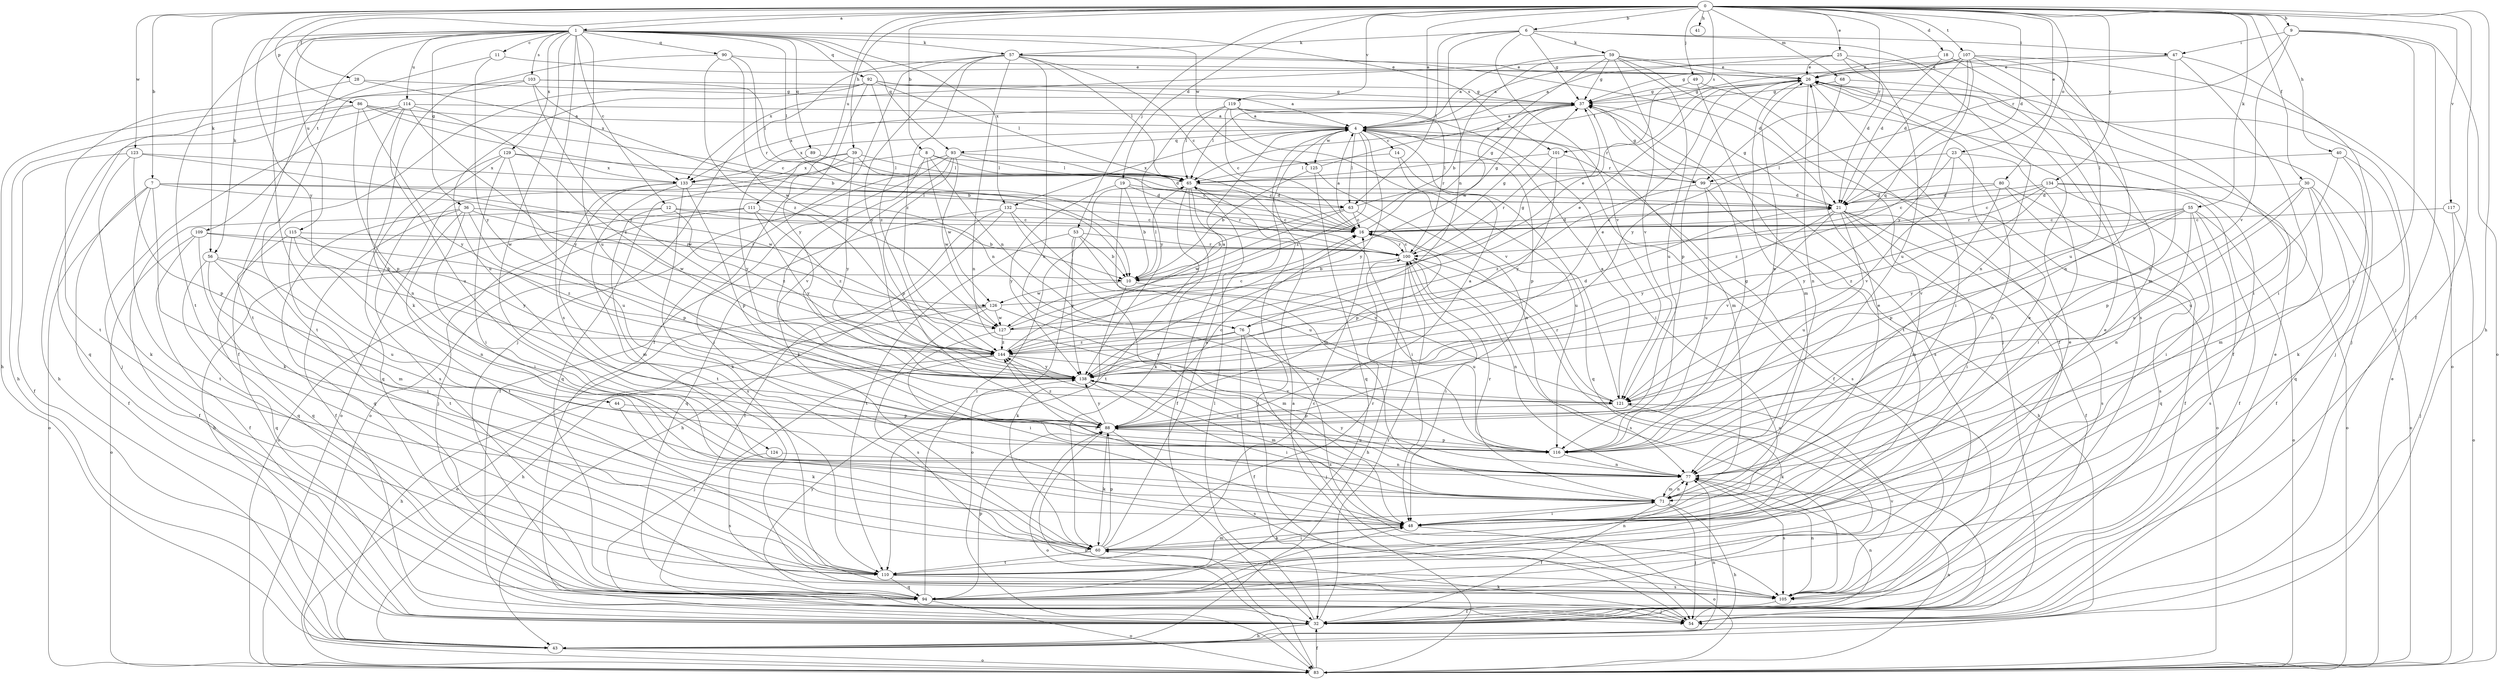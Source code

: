 strict digraph  {
0;
1;
4;
6;
7;
8;
9;
10;
11;
12;
14;
16;
18;
19;
21;
23;
25;
26;
28;
30;
32;
36;
37;
39;
40;
41;
43;
44;
47;
48;
49;
53;
54;
55;
56;
57;
59;
60;
63;
65;
68;
71;
76;
77;
80;
83;
86;
88;
89;
90;
92;
93;
94;
99;
100;
101;
103;
105;
107;
109;
110;
111;
114;
115;
116;
117;
119;
121;
123;
124;
125;
126;
127;
129;
132;
133;
134;
138;
144;
0 -> 1  [label=a];
0 -> 4  [label=a];
0 -> 6  [label=b];
0 -> 7  [label=b];
0 -> 8  [label=b];
0 -> 9  [label=b];
0 -> 18  [label=d];
0 -> 19  [label=d];
0 -> 21  [label=d];
0 -> 23  [label=e];
0 -> 25  [label=e];
0 -> 28  [label=f];
0 -> 30  [label=f];
0 -> 32  [label=f];
0 -> 39  [label=h];
0 -> 40  [label=h];
0 -> 41  [label=h];
0 -> 43  [label=h];
0 -> 49  [label=j];
0 -> 53  [label=j];
0 -> 55  [label=k];
0 -> 56  [label=k];
0 -> 68  [label=m];
0 -> 80  [label=o];
0 -> 86  [label=p];
0 -> 99  [label=r];
0 -> 101  [label=s];
0 -> 107  [label=t];
0 -> 111  [label=u];
0 -> 117  [label=v];
0 -> 119  [label=v];
0 -> 123  [label=w];
0 -> 134  [label=y];
0 -> 138  [label=y];
1 -> 11  [label=c];
1 -> 12  [label=c];
1 -> 36  [label=g];
1 -> 44  [label=i];
1 -> 56  [label=k];
1 -> 57  [label=k];
1 -> 63  [label=l];
1 -> 89  [label=q];
1 -> 90  [label=q];
1 -> 92  [label=q];
1 -> 93  [label=q];
1 -> 101  [label=s];
1 -> 103  [label=s];
1 -> 105  [label=s];
1 -> 109  [label=t];
1 -> 110  [label=t];
1 -> 114  [label=u];
1 -> 115  [label=u];
1 -> 116  [label=u];
1 -> 124  [label=w];
1 -> 125  [label=w];
1 -> 129  [label=x];
1 -> 132  [label=x];
4 -> 14  [label=c];
4 -> 32  [label=f];
4 -> 63  [label=l];
4 -> 88  [label=p];
4 -> 93  [label=q];
4 -> 99  [label=r];
4 -> 125  [label=w];
4 -> 132  [label=x];
4 -> 133  [label=x];
4 -> 138  [label=y];
4 -> 144  [label=z];
6 -> 37  [label=g];
6 -> 47  [label=i];
6 -> 57  [label=k];
6 -> 59  [label=k];
6 -> 63  [label=l];
6 -> 76  [label=n];
6 -> 105  [label=s];
6 -> 121  [label=v];
7 -> 32  [label=f];
7 -> 60  [label=k];
7 -> 63  [label=l];
7 -> 76  [label=n];
7 -> 83  [label=o];
7 -> 110  [label=t];
7 -> 126  [label=w];
8 -> 60  [label=k];
8 -> 65  [label=l];
8 -> 76  [label=n];
8 -> 83  [label=o];
8 -> 99  [label=r];
8 -> 126  [label=w];
9 -> 47  [label=i];
9 -> 48  [label=i];
9 -> 54  [label=j];
9 -> 83  [label=o];
9 -> 99  [label=r];
9 -> 121  [label=v];
10 -> 26  [label=e];
10 -> 60  [label=k];
10 -> 65  [label=l];
10 -> 116  [label=u];
10 -> 126  [label=w];
11 -> 26  [label=e];
11 -> 110  [label=t];
11 -> 138  [label=y];
12 -> 10  [label=b];
12 -> 16  [label=c];
12 -> 32  [label=f];
12 -> 71  [label=m];
12 -> 144  [label=z];
14 -> 65  [label=l];
14 -> 94  [label=q];
14 -> 116  [label=u];
16 -> 4  [label=a];
16 -> 21  [label=d];
16 -> 37  [label=g];
16 -> 100  [label=r];
18 -> 21  [label=d];
18 -> 26  [label=e];
18 -> 48  [label=i];
18 -> 71  [label=m];
19 -> 10  [label=b];
19 -> 21  [label=d];
19 -> 71  [label=m];
19 -> 100  [label=r];
19 -> 138  [label=y];
21 -> 16  [label=c];
21 -> 32  [label=f];
21 -> 37  [label=g];
21 -> 48  [label=i];
21 -> 71  [label=m];
21 -> 105  [label=s];
21 -> 116  [label=u];
21 -> 121  [label=v];
21 -> 138  [label=y];
23 -> 48  [label=i];
23 -> 65  [label=l];
23 -> 77  [label=n];
23 -> 121  [label=v];
23 -> 144  [label=z];
25 -> 4  [label=a];
25 -> 21  [label=d];
25 -> 26  [label=e];
25 -> 77  [label=n];
25 -> 116  [label=u];
25 -> 133  [label=x];
26 -> 37  [label=g];
26 -> 48  [label=i];
26 -> 71  [label=m];
26 -> 77  [label=n];
26 -> 88  [label=p];
28 -> 10  [label=b];
28 -> 37  [label=g];
28 -> 110  [label=t];
30 -> 21  [label=d];
30 -> 32  [label=f];
30 -> 71  [label=m];
30 -> 83  [label=o];
30 -> 88  [label=p];
30 -> 116  [label=u];
32 -> 43  [label=h];
32 -> 65  [label=l];
32 -> 77  [label=n];
32 -> 100  [label=r];
36 -> 16  [label=c];
36 -> 32  [label=f];
36 -> 48  [label=i];
36 -> 88  [label=p];
36 -> 94  [label=q];
36 -> 110  [label=t];
36 -> 127  [label=w];
37 -> 4  [label=a];
37 -> 65  [label=l];
37 -> 71  [label=m];
37 -> 105  [label=s];
37 -> 133  [label=x];
39 -> 16  [label=c];
39 -> 48  [label=i];
39 -> 65  [label=l];
39 -> 94  [label=q];
39 -> 133  [label=x];
39 -> 138  [label=y];
40 -> 60  [label=k];
40 -> 65  [label=l];
40 -> 94  [label=q];
40 -> 116  [label=u];
43 -> 77  [label=n];
43 -> 83  [label=o];
44 -> 60  [label=k];
44 -> 88  [label=p];
47 -> 26  [label=e];
47 -> 37  [label=g];
47 -> 48  [label=i];
47 -> 54  [label=j];
47 -> 77  [label=n];
48 -> 26  [label=e];
48 -> 60  [label=k];
48 -> 83  [label=o];
49 -> 32  [label=f];
49 -> 37  [label=g];
49 -> 110  [label=t];
53 -> 10  [label=b];
53 -> 83  [label=o];
53 -> 100  [label=r];
53 -> 110  [label=t];
53 -> 121  [label=v];
53 -> 138  [label=y];
54 -> 16  [label=c];
54 -> 26  [label=e];
54 -> 60  [label=k];
55 -> 16  [label=c];
55 -> 77  [label=n];
55 -> 83  [label=o];
55 -> 88  [label=p];
55 -> 94  [label=q];
55 -> 105  [label=s];
55 -> 138  [label=y];
55 -> 144  [label=z];
56 -> 10  [label=b];
56 -> 48  [label=i];
56 -> 71  [label=m];
56 -> 94  [label=q];
56 -> 116  [label=u];
57 -> 16  [label=c];
57 -> 21  [label=d];
57 -> 26  [label=e];
57 -> 32  [label=f];
57 -> 54  [label=j];
57 -> 65  [label=l];
57 -> 77  [label=n];
57 -> 116  [label=u];
57 -> 138  [label=y];
57 -> 144  [label=z];
59 -> 4  [label=a];
59 -> 10  [label=b];
59 -> 26  [label=e];
59 -> 32  [label=f];
59 -> 37  [label=g];
59 -> 54  [label=j];
59 -> 116  [label=u];
59 -> 121  [label=v];
59 -> 127  [label=w];
60 -> 4  [label=a];
60 -> 26  [label=e];
60 -> 48  [label=i];
60 -> 88  [label=p];
60 -> 100  [label=r];
60 -> 110  [label=t];
63 -> 10  [label=b];
63 -> 16  [label=c];
63 -> 37  [label=g];
63 -> 88  [label=p];
63 -> 127  [label=w];
65 -> 21  [label=d];
65 -> 32  [label=f];
65 -> 48  [label=i];
65 -> 54  [label=j];
65 -> 60  [label=k];
65 -> 110  [label=t];
68 -> 37  [label=g];
68 -> 54  [label=j];
68 -> 138  [label=y];
71 -> 32  [label=f];
71 -> 43  [label=h];
71 -> 48  [label=i];
71 -> 54  [label=j];
71 -> 77  [label=n];
71 -> 100  [label=r];
71 -> 144  [label=z];
76 -> 32  [label=f];
76 -> 54  [label=j];
76 -> 105  [label=s];
76 -> 138  [label=y];
76 -> 144  [label=z];
77 -> 71  [label=m];
77 -> 105  [label=s];
77 -> 138  [label=y];
77 -> 144  [label=z];
80 -> 16  [label=c];
80 -> 21  [label=d];
80 -> 32  [label=f];
80 -> 105  [label=s];
80 -> 121  [label=v];
83 -> 4  [label=a];
83 -> 26  [label=e];
83 -> 32  [label=f];
83 -> 77  [label=n];
83 -> 88  [label=p];
86 -> 4  [label=a];
86 -> 10  [label=b];
86 -> 16  [label=c];
86 -> 43  [label=h];
86 -> 88  [label=p];
86 -> 94  [label=q];
86 -> 138  [label=y];
88 -> 4  [label=a];
88 -> 16  [label=c];
88 -> 60  [label=k];
88 -> 83  [label=o];
88 -> 105  [label=s];
88 -> 116  [label=u];
88 -> 138  [label=y];
88 -> 144  [label=z];
89 -> 65  [label=l];
89 -> 138  [label=y];
90 -> 26  [label=e];
90 -> 60  [label=k];
90 -> 100  [label=r];
90 -> 127  [label=w];
90 -> 144  [label=z];
92 -> 4  [label=a];
92 -> 32  [label=f];
92 -> 37  [label=g];
92 -> 65  [label=l];
92 -> 116  [label=u];
92 -> 138  [label=y];
92 -> 144  [label=z];
93 -> 16  [label=c];
93 -> 32  [label=f];
93 -> 65  [label=l];
93 -> 83  [label=o];
93 -> 88  [label=p];
93 -> 121  [label=v];
93 -> 127  [label=w];
94 -> 26  [label=e];
94 -> 48  [label=i];
94 -> 54  [label=j];
94 -> 65  [label=l];
94 -> 83  [label=o];
94 -> 88  [label=p];
94 -> 138  [label=y];
99 -> 37  [label=g];
99 -> 43  [label=h];
99 -> 83  [label=o];
99 -> 116  [label=u];
99 -> 144  [label=z];
100 -> 10  [label=b];
100 -> 16  [label=c];
100 -> 37  [label=g];
100 -> 43  [label=h];
100 -> 48  [label=i];
100 -> 77  [label=n];
100 -> 105  [label=s];
101 -> 65  [label=l];
101 -> 100  [label=r];
101 -> 105  [label=s];
101 -> 138  [label=y];
103 -> 37  [label=g];
103 -> 43  [label=h];
103 -> 65  [label=l];
103 -> 110  [label=t];
103 -> 133  [label=x];
103 -> 144  [label=z];
105 -> 32  [label=f];
105 -> 77  [label=n];
105 -> 121  [label=v];
107 -> 4  [label=a];
107 -> 21  [label=d];
107 -> 26  [label=e];
107 -> 65  [label=l];
107 -> 77  [label=n];
107 -> 83  [label=o];
107 -> 116  [label=u];
107 -> 138  [label=y];
107 -> 76  [label=q];
109 -> 32  [label=f];
109 -> 83  [label=o];
109 -> 94  [label=q];
109 -> 100  [label=r];
109 -> 144  [label=z];
110 -> 16  [label=c];
110 -> 26  [label=e];
110 -> 71  [label=m];
110 -> 77  [label=n];
110 -> 94  [label=q];
110 -> 105  [label=s];
111 -> 16  [label=c];
111 -> 43  [label=h];
111 -> 83  [label=o];
111 -> 138  [label=y];
111 -> 144  [label=z];
114 -> 4  [label=a];
114 -> 43  [label=h];
114 -> 54  [label=j];
114 -> 77  [label=n];
114 -> 116  [label=u];
114 -> 138  [label=y];
114 -> 144  [label=z];
115 -> 77  [label=n];
115 -> 94  [label=q];
115 -> 100  [label=r];
115 -> 110  [label=t];
115 -> 138  [label=y];
116 -> 26  [label=e];
116 -> 37  [label=g];
116 -> 77  [label=n];
116 -> 88  [label=p];
117 -> 16  [label=c];
117 -> 54  [label=j];
117 -> 83  [label=o];
119 -> 4  [label=a];
119 -> 16  [label=c];
119 -> 48  [label=i];
119 -> 65  [label=l];
119 -> 100  [label=r];
119 -> 121  [label=v];
119 -> 138  [label=y];
121 -> 4  [label=a];
121 -> 60  [label=k];
121 -> 88  [label=p];
121 -> 100  [label=r];
123 -> 32  [label=f];
123 -> 60  [label=k];
123 -> 88  [label=p];
123 -> 127  [label=w];
123 -> 133  [label=x];
124 -> 77  [label=n];
124 -> 105  [label=s];
125 -> 10  [label=b];
125 -> 37  [label=g];
125 -> 77  [label=n];
125 -> 94  [label=q];
126 -> 37  [label=g];
126 -> 43  [label=h];
126 -> 71  [label=m];
126 -> 83  [label=o];
126 -> 105  [label=s];
126 -> 127  [label=w];
127 -> 16  [label=c];
127 -> 26  [label=e];
127 -> 48  [label=i];
127 -> 144  [label=z];
129 -> 21  [label=d];
129 -> 48  [label=i];
129 -> 94  [label=q];
129 -> 105  [label=s];
129 -> 116  [label=u];
129 -> 133  [label=x];
132 -> 16  [label=c];
132 -> 32  [label=f];
132 -> 43  [label=h];
132 -> 48  [label=i];
132 -> 94  [label=q];
132 -> 116  [label=u];
133 -> 21  [label=d];
133 -> 54  [label=j];
133 -> 60  [label=k];
133 -> 88  [label=p];
133 -> 105  [label=s];
133 -> 110  [label=t];
134 -> 16  [label=c];
134 -> 21  [label=d];
134 -> 32  [label=f];
134 -> 48  [label=i];
134 -> 83  [label=o];
134 -> 100  [label=r];
134 -> 138  [label=y];
138 -> 26  [label=e];
138 -> 48  [label=i];
138 -> 71  [label=m];
138 -> 121  [label=v];
144 -> 4  [label=a];
144 -> 21  [label=d];
144 -> 43  [label=h];
144 -> 54  [label=j];
144 -> 121  [label=v];
144 -> 138  [label=y];
}
